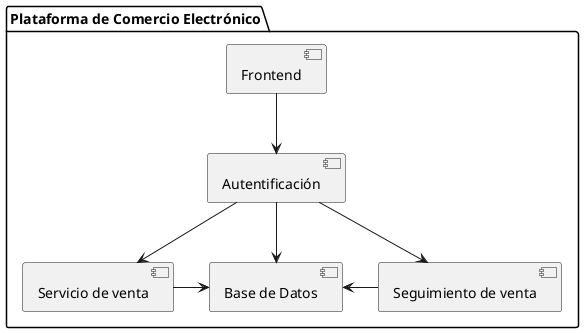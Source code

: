 @startuml

package "Plataforma de Comercio Electrónico" {

    [Frontend] -down-> [Autentificación]
    [Autentificación] -down-> [Servicio de venta]
    [Autentificación] -down-> [Seguimiento de venta]

    [Autentificación] -down-> [Base de Datos]
    [Servicio de venta] -right-> [Base de Datos]
    [Seguimiento de venta] -left-> [Base de Datos]
}

@enduml

